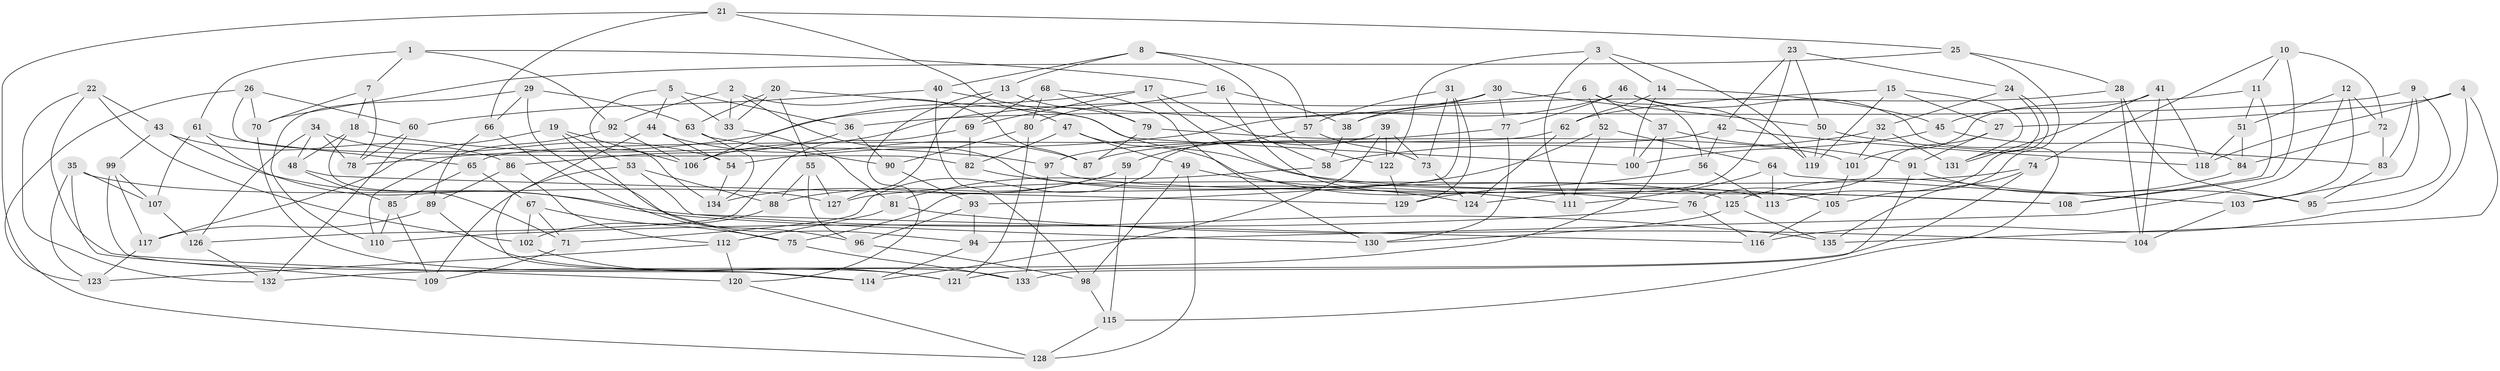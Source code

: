 // coarse degree distribution, {4: 0.5802469135802469, 6: 0.16049382716049382, 5: 0.06172839506172839, 8: 0.08641975308641975, 10: 0.037037037037037035, 9: 0.024691358024691357, 12: 0.012345679012345678, 3: 0.037037037037037035}
// Generated by graph-tools (version 1.1) at 2025/20/03/04/25 18:20:42]
// undirected, 135 vertices, 270 edges
graph export_dot {
graph [start="1"]
  node [color=gray90,style=filled];
  1;
  2;
  3;
  4;
  5;
  6;
  7;
  8;
  9;
  10;
  11;
  12;
  13;
  14;
  15;
  16;
  17;
  18;
  19;
  20;
  21;
  22;
  23;
  24;
  25;
  26;
  27;
  28;
  29;
  30;
  31;
  32;
  33;
  34;
  35;
  36;
  37;
  38;
  39;
  40;
  41;
  42;
  43;
  44;
  45;
  46;
  47;
  48;
  49;
  50;
  51;
  52;
  53;
  54;
  55;
  56;
  57;
  58;
  59;
  60;
  61;
  62;
  63;
  64;
  65;
  66;
  67;
  68;
  69;
  70;
  71;
  72;
  73;
  74;
  75;
  76;
  77;
  78;
  79;
  80;
  81;
  82;
  83;
  84;
  85;
  86;
  87;
  88;
  89;
  90;
  91;
  92;
  93;
  94;
  95;
  96;
  97;
  98;
  99;
  100;
  101;
  102;
  103;
  104;
  105;
  106;
  107;
  108;
  109;
  110;
  111;
  112;
  113;
  114;
  115;
  116;
  117;
  118;
  119;
  120;
  121;
  122;
  123;
  124;
  125;
  126;
  127;
  128;
  129;
  130;
  131;
  132;
  133;
  134;
  135;
  1 -- 16;
  1 -- 61;
  1 -- 92;
  1 -- 7;
  2 -- 87;
  2 -- 92;
  2 -- 125;
  2 -- 33;
  3 -- 14;
  3 -- 111;
  3 -- 119;
  3 -- 122;
  4 -- 27;
  4 -- 135;
  4 -- 118;
  4 -- 116;
  5 -- 33;
  5 -- 134;
  5 -- 36;
  5 -- 44;
  6 -- 106;
  6 -- 52;
  6 -- 37;
  6 -- 56;
  7 -- 18;
  7 -- 70;
  7 -- 78;
  8 -- 13;
  8 -- 57;
  8 -- 122;
  8 -- 40;
  9 -- 36;
  9 -- 103;
  9 -- 95;
  9 -- 83;
  10 -- 72;
  10 -- 11;
  10 -- 108;
  10 -- 74;
  11 -- 108;
  11 -- 101;
  11 -- 51;
  12 -- 94;
  12 -- 103;
  12 -- 72;
  12 -- 51;
  13 -- 79;
  13 -- 127;
  13 -- 120;
  14 -- 45;
  14 -- 62;
  14 -- 100;
  15 -- 27;
  15 -- 119;
  15 -- 62;
  15 -- 131;
  16 -- 80;
  16 -- 38;
  16 -- 113;
  17 -- 58;
  17 -- 105;
  17 -- 106;
  17 -- 69;
  18 -- 48;
  18 -- 97;
  18 -- 71;
  19 -- 106;
  19 -- 117;
  19 -- 75;
  19 -- 53;
  20 -- 55;
  20 -- 100;
  20 -- 63;
  20 -- 33;
  21 -- 66;
  21 -- 128;
  21 -- 25;
  21 -- 47;
  22 -- 120;
  22 -- 132;
  22 -- 43;
  22 -- 102;
  23 -- 42;
  23 -- 124;
  23 -- 24;
  23 -- 50;
  24 -- 113;
  24 -- 32;
  24 -- 131;
  25 -- 105;
  25 -- 70;
  25 -- 28;
  26 -- 60;
  26 -- 123;
  26 -- 82;
  26 -- 70;
  27 -- 76;
  27 -- 91;
  28 -- 104;
  28 -- 95;
  28 -- 38;
  29 -- 110;
  29 -- 66;
  29 -- 94;
  29 -- 63;
  30 -- 38;
  30 -- 50;
  30 -- 77;
  30 -- 78;
  31 -- 75;
  31 -- 73;
  31 -- 57;
  31 -- 129;
  32 -- 101;
  32 -- 58;
  32 -- 131;
  33 -- 81;
  34 -- 48;
  34 -- 126;
  34 -- 78;
  34 -- 54;
  35 -- 127;
  35 -- 107;
  35 -- 109;
  35 -- 123;
  36 -- 90;
  36 -- 86;
  37 -- 132;
  37 -- 91;
  37 -- 100;
  38 -- 58;
  39 -- 114;
  39 -- 122;
  39 -- 71;
  39 -- 73;
  40 -- 60;
  40 -- 98;
  40 -- 108;
  41 -- 45;
  41 -- 118;
  41 -- 104;
  41 -- 131;
  42 -- 87;
  42 -- 118;
  42 -- 56;
  43 -- 86;
  43 -- 135;
  43 -- 99;
  44 -- 114;
  44 -- 87;
  44 -- 54;
  45 -- 84;
  45 -- 100;
  46 -- 77;
  46 -- 119;
  46 -- 115;
  46 -- 54;
  47 -- 49;
  47 -- 76;
  47 -- 82;
  48 -- 129;
  48 -- 85;
  49 -- 128;
  49 -- 98;
  49 -- 111;
  50 -- 119;
  50 -- 83;
  51 -- 118;
  51 -- 84;
  52 -- 111;
  52 -- 64;
  52 -- 93;
  53 -- 116;
  53 -- 88;
  53 -- 109;
  54 -- 134;
  55 -- 96;
  55 -- 88;
  55 -- 127;
  56 -- 129;
  56 -- 113;
  57 -- 59;
  57 -- 73;
  58 -- 81;
  59 -- 88;
  59 -- 134;
  59 -- 115;
  60 -- 132;
  60 -- 78;
  61 -- 130;
  61 -- 107;
  61 -- 65;
  62 -- 65;
  62 -- 124;
  63 -- 134;
  63 -- 90;
  64 -- 113;
  64 -- 111;
  64 -- 103;
  65 -- 67;
  65 -- 85;
  66 -- 89;
  66 -- 96;
  67 -- 71;
  67 -- 75;
  67 -- 102;
  68 -- 80;
  68 -- 79;
  68 -- 69;
  68 -- 130;
  69 -- 126;
  69 -- 82;
  70 -- 121;
  71 -- 109;
  72 -- 84;
  72 -- 83;
  73 -- 124;
  74 -- 127;
  74 -- 121;
  74 -- 135;
  75 -- 133;
  76 -- 116;
  76 -- 110;
  77 -- 97;
  77 -- 130;
  79 -- 87;
  79 -- 101;
  80 -- 90;
  80 -- 121;
  81 -- 112;
  81 -- 104;
  82 -- 124;
  83 -- 95;
  84 -- 125;
  85 -- 110;
  85 -- 109;
  86 -- 89;
  86 -- 112;
  88 -- 102;
  89 -- 117;
  89 -- 133;
  90 -- 93;
  91 -- 133;
  91 -- 95;
  92 -- 106;
  92 -- 110;
  93 -- 94;
  93 -- 96;
  94 -- 114;
  96 -- 98;
  97 -- 108;
  97 -- 133;
  98 -- 115;
  99 -- 117;
  99 -- 114;
  99 -- 107;
  101 -- 105;
  102 -- 121;
  103 -- 104;
  105 -- 116;
  107 -- 126;
  112 -- 120;
  112 -- 123;
  115 -- 128;
  117 -- 123;
  120 -- 128;
  122 -- 129;
  125 -- 130;
  125 -- 135;
  126 -- 132;
}

